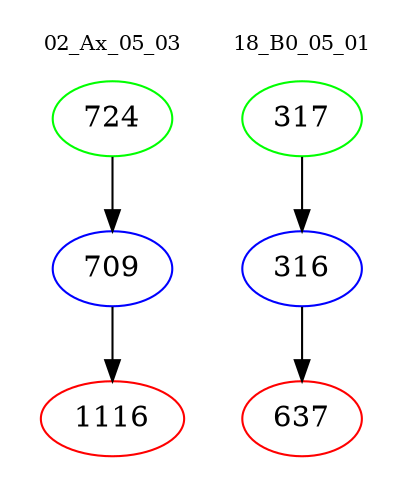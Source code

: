 digraph{
subgraph cluster_0 {
color = white
label = "02_Ax_05_03";
fontsize=10;
T0_724 [label="724", color="green"]
T0_724 -> T0_709 [color="black"]
T0_709 [label="709", color="blue"]
T0_709 -> T0_1116 [color="black"]
T0_1116 [label="1116", color="red"]
}
subgraph cluster_1 {
color = white
label = "18_B0_05_01";
fontsize=10;
T1_317 [label="317", color="green"]
T1_317 -> T1_316 [color="black"]
T1_316 [label="316", color="blue"]
T1_316 -> T1_637 [color="black"]
T1_637 [label="637", color="red"]
}
}

